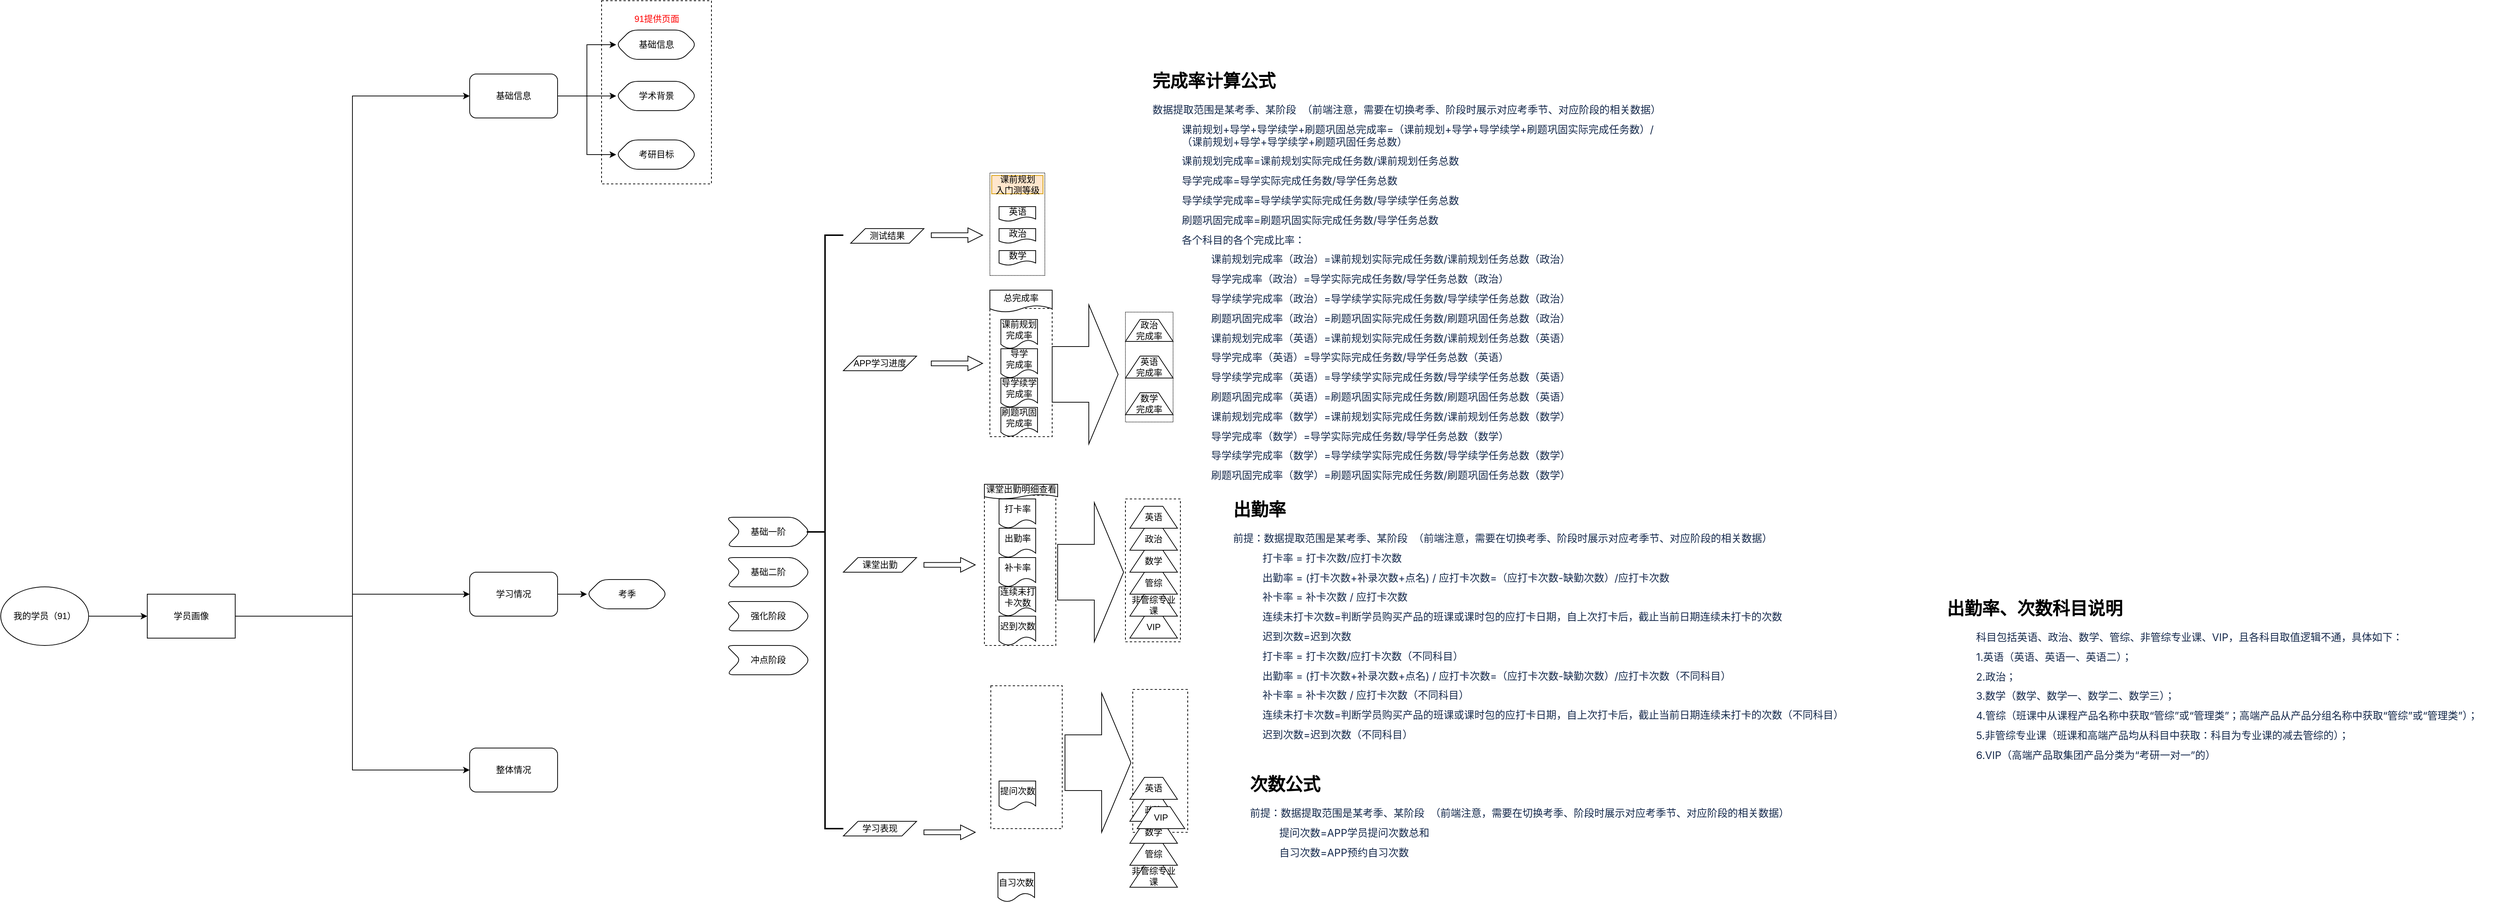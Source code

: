 <mxfile version="21.6.6" type="github">
  <diagram name="第 1 页" id="HjcUYGO30nJuk45t63Vl">
    <mxGraphModel dx="2335" dy="702" grid="1" gridSize="10" guides="1" tooltips="1" connect="1" arrows="1" fold="1" page="1" pageScale="1" pageWidth="827" pageHeight="1169" math="0" shadow="0">
      <root>
        <mxCell id="0" />
        <mxCell id="1" parent="0" />
        <mxCell id="xOnKtEDKV3KdFgjS1WJt-30" value="" style="rounded=0;whiteSpace=wrap;html=1;dashed=1;" vertex="1" parent="1">
          <mxGeometry x="1171.25" y="975" width="97.5" height="195" as="geometry" />
        </mxCell>
        <mxCell id="xOnKtEDKV3KdFgjS1WJt-15" value="" style="rounded=0;whiteSpace=wrap;html=1;dashed=1;" vertex="1" parent="1">
          <mxGeometry x="1355" y="720" width="75" height="195" as="geometry" />
        </mxCell>
        <mxCell id="xOnKtEDKV3KdFgjS1WJt-13" value="" style="rounded=0;whiteSpace=wrap;html=1;dashed=1;" vertex="1" parent="1">
          <mxGeometry x="1162.5" y="715" width="97.5" height="205" as="geometry" />
        </mxCell>
        <mxCell id="hmlYSEphnml5yRxJCa9B-29" value="" style="rounded=0;whiteSpace=wrap;html=1;dashed=1;dashPattern=1 1;" parent="1" vertex="1">
          <mxGeometry x="1355" y="465" width="65" height="150" as="geometry" />
        </mxCell>
        <mxCell id="hmlYSEphnml5yRxJCa9B-22" value="" style="rounded=0;whiteSpace=wrap;html=1;dashed=1;" parent="1" vertex="1">
          <mxGeometry x="1170" y="460" width="85" height="175" as="geometry" />
        </mxCell>
        <mxCell id="hmlYSEphnml5yRxJCa9B-7" value="" style="rounded=0;whiteSpace=wrap;html=1;dashed=1;dashPattern=1 1;" parent="1" vertex="1">
          <mxGeometry x="1170" y="275" width="75" height="140" as="geometry" />
        </mxCell>
        <mxCell id="JorKWfMErrwngxVBuPZv-26" value="" style="rounded=0;whiteSpace=wrap;html=1;dashed=1;" parent="1" vertex="1">
          <mxGeometry x="640" y="40" width="150" height="250" as="geometry" />
        </mxCell>
        <mxCell id="JorKWfMErrwngxVBuPZv-3" value="" style="edgeStyle=orthogonalEdgeStyle;rounded=0;orthogonalLoop=1;jettySize=auto;html=1;" parent="1" source="JorKWfMErrwngxVBuPZv-1" target="JorKWfMErrwngxVBuPZv-2" edge="1">
          <mxGeometry relative="1" as="geometry" />
        </mxCell>
        <mxCell id="JorKWfMErrwngxVBuPZv-1" value="我的学员（91）" style="ellipse;whiteSpace=wrap;html=1;" parent="1" vertex="1">
          <mxGeometry x="-180" y="840" width="120" height="80" as="geometry" />
        </mxCell>
        <mxCell id="JorKWfMErrwngxVBuPZv-5" value="" style="edgeStyle=orthogonalEdgeStyle;rounded=0;orthogonalLoop=1;jettySize=auto;html=1;entryX=0;entryY=0.5;entryDx=0;entryDy=0;" parent="1" source="JorKWfMErrwngxVBuPZv-2" target="JorKWfMErrwngxVBuPZv-4" edge="1">
          <mxGeometry relative="1" as="geometry" />
        </mxCell>
        <mxCell id="JorKWfMErrwngxVBuPZv-11" style="edgeStyle=orthogonalEdgeStyle;rounded=0;orthogonalLoop=1;jettySize=auto;html=1;exitX=1;exitY=0.5;exitDx=0;exitDy=0;entryX=0;entryY=0.5;entryDx=0;entryDy=0;" parent="1" source="JorKWfMErrwngxVBuPZv-2" target="JorKWfMErrwngxVBuPZv-7" edge="1">
          <mxGeometry relative="1" as="geometry" />
        </mxCell>
        <mxCell id="JorKWfMErrwngxVBuPZv-13" style="edgeStyle=orthogonalEdgeStyle;rounded=0;orthogonalLoop=1;jettySize=auto;html=1;exitX=1;exitY=0.5;exitDx=0;exitDy=0;entryX=0;entryY=0.5;entryDx=0;entryDy=0;" parent="1" source="JorKWfMErrwngxVBuPZv-2" target="JorKWfMErrwngxVBuPZv-12" edge="1">
          <mxGeometry relative="1" as="geometry" />
        </mxCell>
        <mxCell id="JorKWfMErrwngxVBuPZv-2" value="学员画像" style="whiteSpace=wrap;html=1;" parent="1" vertex="1">
          <mxGeometry x="20" y="850" width="120" height="60" as="geometry" />
        </mxCell>
        <mxCell id="JorKWfMErrwngxVBuPZv-17" value="" style="edgeStyle=orthogonalEdgeStyle;rounded=0;orthogonalLoop=1;jettySize=auto;html=1;entryX=0;entryY=0.5;entryDx=0;entryDy=0;" parent="1" source="JorKWfMErrwngxVBuPZv-4" target="JorKWfMErrwngxVBuPZv-16" edge="1">
          <mxGeometry relative="1" as="geometry" />
        </mxCell>
        <mxCell id="JorKWfMErrwngxVBuPZv-22" style="edgeStyle=orthogonalEdgeStyle;rounded=0;orthogonalLoop=1;jettySize=auto;html=1;exitX=1;exitY=0.5;exitDx=0;exitDy=0;entryX=0;entryY=0.5;entryDx=0;entryDy=0;" parent="1" source="JorKWfMErrwngxVBuPZv-4" target="JorKWfMErrwngxVBuPZv-19" edge="1">
          <mxGeometry relative="1" as="geometry" />
        </mxCell>
        <mxCell id="JorKWfMErrwngxVBuPZv-23" style="edgeStyle=orthogonalEdgeStyle;rounded=0;orthogonalLoop=1;jettySize=auto;html=1;exitX=1;exitY=0.5;exitDx=0;exitDy=0;entryX=0;entryY=0.5;entryDx=0;entryDy=0;" parent="1" source="JorKWfMErrwngxVBuPZv-4" target="JorKWfMErrwngxVBuPZv-20" edge="1">
          <mxGeometry relative="1" as="geometry" />
        </mxCell>
        <mxCell id="JorKWfMErrwngxVBuPZv-4" value="基础信息" style="rounded=1;whiteSpace=wrap;html=1;" parent="1" vertex="1">
          <mxGeometry x="460" y="140" width="120" height="60" as="geometry" />
        </mxCell>
        <mxCell id="JorKWfMErrwngxVBuPZv-29" style="edgeStyle=orthogonalEdgeStyle;rounded=0;orthogonalLoop=1;jettySize=auto;html=1;exitX=1;exitY=0.5;exitDx=0;exitDy=0;" parent="1" source="JorKWfMErrwngxVBuPZv-7" target="JorKWfMErrwngxVBuPZv-28" edge="1">
          <mxGeometry relative="1" as="geometry" />
        </mxCell>
        <mxCell id="JorKWfMErrwngxVBuPZv-7" value="学习情况" style="rounded=1;whiteSpace=wrap;html=1;" parent="1" vertex="1">
          <mxGeometry x="460" y="820" width="120" height="60" as="geometry" />
        </mxCell>
        <mxCell id="JorKWfMErrwngxVBuPZv-12" value="整体情况" style="rounded=1;whiteSpace=wrap;html=1;" parent="1" vertex="1">
          <mxGeometry x="460" y="1060" width="120" height="60" as="geometry" />
        </mxCell>
        <mxCell id="JorKWfMErrwngxVBuPZv-16" value="基础信息" style="shape=hexagon;perimeter=hexagonPerimeter2;whiteSpace=wrap;html=1;fixedSize=1;rounded=1;" parent="1" vertex="1">
          <mxGeometry x="660" y="80" width="110" height="40" as="geometry" />
        </mxCell>
        <mxCell id="JorKWfMErrwngxVBuPZv-19" value="学术背景" style="shape=hexagon;perimeter=hexagonPerimeter2;whiteSpace=wrap;html=1;fixedSize=1;rounded=1;" parent="1" vertex="1">
          <mxGeometry x="660" y="150" width="110" height="40" as="geometry" />
        </mxCell>
        <mxCell id="JorKWfMErrwngxVBuPZv-20" value="考研目标" style="shape=hexagon;perimeter=hexagonPerimeter2;whiteSpace=wrap;html=1;fixedSize=1;rounded=1;" parent="1" vertex="1">
          <mxGeometry x="660" y="230" width="110" height="40" as="geometry" />
        </mxCell>
        <mxCell id="JorKWfMErrwngxVBuPZv-27" value="&lt;font color=&quot;#ff0000&quot;&gt;91提供页面&lt;/font&gt;" style="text;html=1;strokeColor=none;fillColor=none;align=center;verticalAlign=middle;whiteSpace=wrap;rounded=0;" parent="1" vertex="1">
          <mxGeometry x="652.5" y="50" width="125" height="30" as="geometry" />
        </mxCell>
        <mxCell id="JorKWfMErrwngxVBuPZv-28" value="考季" style="shape=hexagon;perimeter=hexagonPerimeter2;whiteSpace=wrap;html=1;fixedSize=1;rounded=1;" parent="1" vertex="1">
          <mxGeometry x="620" y="830" width="110" height="40" as="geometry" />
        </mxCell>
        <mxCell id="JorKWfMErrwngxVBuPZv-31" value="基础一阶" style="shape=step;perimeter=stepPerimeter;whiteSpace=wrap;html=1;fixedSize=1;rounded=1;" parent="1" vertex="1">
          <mxGeometry x="810" y="745" width="115" height="40" as="geometry" />
        </mxCell>
        <mxCell id="JorKWfMErrwngxVBuPZv-33" value="基础二阶" style="shape=step;perimeter=stepPerimeter;whiteSpace=wrap;html=1;fixedSize=1;rounded=1;" parent="1" vertex="1">
          <mxGeometry x="810" y="800" width="115" height="40" as="geometry" />
        </mxCell>
        <mxCell id="JorKWfMErrwngxVBuPZv-34" value="强化阶段" style="shape=step;perimeter=stepPerimeter;whiteSpace=wrap;html=1;fixedSize=1;rounded=1;" parent="1" vertex="1">
          <mxGeometry x="810" y="860" width="115" height="40" as="geometry" />
        </mxCell>
        <mxCell id="JorKWfMErrwngxVBuPZv-35" value="冲点阶段" style="shape=step;perimeter=stepPerimeter;whiteSpace=wrap;html=1;fixedSize=1;rounded=1;" parent="1" vertex="1">
          <mxGeometry x="810" y="920" width="115" height="40" as="geometry" />
        </mxCell>
        <mxCell id="JorKWfMErrwngxVBuPZv-41" value="测试结果" style="shape=parallelogram;perimeter=parallelogramPerimeter;whiteSpace=wrap;html=1;fixedSize=1;" parent="1" vertex="1">
          <mxGeometry x="980" y="351" width="100" height="20" as="geometry" />
        </mxCell>
        <mxCell id="JorKWfMErrwngxVBuPZv-42" value="APP学习进度" style="shape=parallelogram;perimeter=parallelogramPerimeter;whiteSpace=wrap;html=1;fixedSize=1;" parent="1" vertex="1">
          <mxGeometry x="970" y="525" width="100" height="20" as="geometry" />
        </mxCell>
        <mxCell id="JorKWfMErrwngxVBuPZv-43" value="课堂出勤" style="shape=parallelogram;perimeter=parallelogramPerimeter;whiteSpace=wrap;html=1;fixedSize=1;" parent="1" vertex="1">
          <mxGeometry x="970" y="800" width="100" height="20" as="geometry" />
        </mxCell>
        <mxCell id="JorKWfMErrwngxVBuPZv-44" value="学习表现" style="shape=parallelogram;perimeter=parallelogramPerimeter;whiteSpace=wrap;html=1;fixedSize=1;" parent="1" vertex="1">
          <mxGeometry x="970" y="1160" width="100" height="20" as="geometry" />
        </mxCell>
        <mxCell id="JorKWfMErrwngxVBuPZv-45" value="课堂出勤明细查看" style="shape=document;whiteSpace=wrap;html=1;boundedLbl=1;" parent="1" vertex="1">
          <mxGeometry x="1162.5" y="700" width="100" height="20" as="geometry" />
        </mxCell>
        <mxCell id="hmlYSEphnml5yRxJCa9B-1" value="英语" style="shape=document;whiteSpace=wrap;html=1;boundedLbl=1;" parent="1" vertex="1">
          <mxGeometry x="1182.5" y="321" width="50" height="20" as="geometry" />
        </mxCell>
        <mxCell id="hmlYSEphnml5yRxJCa9B-3" value="政治" style="shape=document;whiteSpace=wrap;html=1;boundedLbl=1;" parent="1" vertex="1">
          <mxGeometry x="1182.5" y="351" width="50" height="20" as="geometry" />
        </mxCell>
        <mxCell id="hmlYSEphnml5yRxJCa9B-4" value="数学" style="shape=document;whiteSpace=wrap;html=1;boundedLbl=1;" parent="1" vertex="1">
          <mxGeometry x="1182.5" y="381" width="50" height="20" as="geometry" />
        </mxCell>
        <mxCell id="hmlYSEphnml5yRxJCa9B-8" value="课前规划&lt;br&gt;入门测等级" style="text;html=1;strokeColor=#d79b00;fillColor=#ffe6cc;align=center;verticalAlign=middle;whiteSpace=wrap;rounded=0;" parent="1" vertex="1">
          <mxGeometry x="1172.5" y="278.5" width="70" height="25" as="geometry" />
        </mxCell>
        <mxCell id="hmlYSEphnml5yRxJCa9B-9" value="总完成率" style="shape=document;whiteSpace=wrap;html=1;boundedLbl=1;" parent="1" vertex="1">
          <mxGeometry x="1170" y="435" width="85" height="30" as="geometry" />
        </mxCell>
        <mxCell id="hmlYSEphnml5yRxJCa9B-10" value="课前规划&lt;br&gt;完成率" style="shape=document;whiteSpace=wrap;html=1;boundedLbl=1;" parent="1" vertex="1">
          <mxGeometry x="1185" y="475" width="50" height="40" as="geometry" />
        </mxCell>
        <mxCell id="hmlYSEphnml5yRxJCa9B-11" value="导学&lt;br&gt;完成率" style="shape=document;whiteSpace=wrap;html=1;boundedLbl=1;" parent="1" vertex="1">
          <mxGeometry x="1185" y="515" width="50" height="40" as="geometry" />
        </mxCell>
        <mxCell id="hmlYSEphnml5yRxJCa9B-12" value="导学续学&lt;br&gt;完成率" style="shape=document;whiteSpace=wrap;html=1;boundedLbl=1;" parent="1" vertex="1">
          <mxGeometry x="1185" y="555" width="50" height="40" as="geometry" />
        </mxCell>
        <mxCell id="hmlYSEphnml5yRxJCa9B-13" value="刷题巩固&lt;br&gt;完成率" style="shape=document;whiteSpace=wrap;html=1;boundedLbl=1;" parent="1" vertex="1">
          <mxGeometry x="1185" y="595" width="50" height="40" as="geometry" />
        </mxCell>
        <mxCell id="hmlYSEphnml5yRxJCa9B-14" value="政治&lt;br&gt;完成率" style="shape=trapezoid;perimeter=trapezoidPerimeter;whiteSpace=wrap;html=1;fixedSize=1;" parent="1" vertex="1">
          <mxGeometry x="1355" y="475" width="65" height="30" as="geometry" />
        </mxCell>
        <mxCell id="hmlYSEphnml5yRxJCa9B-16" value="英语&lt;br&gt;完成率" style="shape=trapezoid;perimeter=trapezoidPerimeter;whiteSpace=wrap;html=1;fixedSize=1;" parent="1" vertex="1">
          <mxGeometry x="1355" y="525" width="65" height="30" as="geometry" />
        </mxCell>
        <mxCell id="hmlYSEphnml5yRxJCa9B-17" value="数学&lt;br&gt;完成率" style="shape=trapezoid;perimeter=trapezoidPerimeter;whiteSpace=wrap;html=1;fixedSize=1;" parent="1" vertex="1">
          <mxGeometry x="1355" y="575" width="65" height="30" as="geometry" />
        </mxCell>
        <mxCell id="hmlYSEphnml5yRxJCa9B-21" value="" style="html=1;shadow=0;dashed=0;align=center;verticalAlign=middle;shape=mxgraph.arrows2.arrow;dy=0.6;dx=40;notch=0;" parent="1" vertex="1">
          <mxGeometry x="1255" y="455" width="90" height="190" as="geometry" />
        </mxCell>
        <mxCell id="hmlYSEphnml5yRxJCa9B-25" value="" style="html=1;shadow=0;dashed=0;align=center;verticalAlign=middle;shape=mxgraph.arrows2.arrow;dy=0.67;dx=20;notch=0;" parent="1" vertex="1">
          <mxGeometry x="1090" y="350" width="70" height="20" as="geometry" />
        </mxCell>
        <mxCell id="hmlYSEphnml5yRxJCa9B-28" value="" style="html=1;shadow=0;dashed=0;align=center;verticalAlign=middle;shape=mxgraph.arrows2.arrow;dy=0.67;dx=20;notch=0;" parent="1" vertex="1">
          <mxGeometry x="1090" y="525" width="70" height="20" as="geometry" />
        </mxCell>
        <mxCell id="hmlYSEphnml5yRxJCa9B-30" value="&lt;h1&gt;完成率计算公式&lt;/h1&gt;&lt;p style=&quot;margin: 10px 0px 0px; padding: 0px; color: rgb(23, 43, 77); font-family: -apple-system, system-ui, &amp;quot;Segoe UI&amp;quot;, Roboto, Oxygen, Ubuntu, &amp;quot;Fira Sans&amp;quot;, &amp;quot;Droid Sans&amp;quot;, &amp;quot;Helvetica Neue&amp;quot;, sans-serif; font-size: 14px; background-color: rgb(255, 255, 255);&quot;&gt;数据提取范围是某考季、某阶段&amp;nbsp; （前端注意，需要在切换考季、阶段时展示对应考季节、对应阶段的相关数据）&lt;/p&gt;&lt;p style=&quot;margin: 10px 0px 0px 40px; padding: 0px; color: rgb(23, 43, 77); font-family: -apple-system, system-ui, &amp;quot;Segoe UI&amp;quot;, Roboto, Oxygen, Ubuntu, &amp;quot;Fira Sans&amp;quot;, &amp;quot;Droid Sans&amp;quot;, &amp;quot;Helvetica Neue&amp;quot;, sans-serif; font-size: 14px; background-color: rgb(255, 255, 255);&quot;&gt;课前规划+导学+导学续学+刷题巩固总完成率=（课前规划+导学+导学续学+刷题巩固实际完成任务数）/（课前规划+导学+导学续学+刷题巩固任务总数）&lt;/p&gt;&lt;p style=&quot;margin: 10px 0px 0px 40px; padding: 0px; color: rgb(23, 43, 77); font-family: -apple-system, system-ui, &amp;quot;Segoe UI&amp;quot;, Roboto, Oxygen, Ubuntu, &amp;quot;Fira Sans&amp;quot;, &amp;quot;Droid Sans&amp;quot;, &amp;quot;Helvetica Neue&amp;quot;, sans-serif; font-size: 14px; background-color: rgb(255, 255, 255);&quot;&gt;课前规划完成率=课前规划实际完成任务数/课前规划任务总数&lt;/p&gt;&lt;p style=&quot;margin: 10px 0px 0px 40px; padding: 0px; color: rgb(23, 43, 77); font-family: -apple-system, system-ui, &amp;quot;Segoe UI&amp;quot;, Roboto, Oxygen, Ubuntu, &amp;quot;Fira Sans&amp;quot;, &amp;quot;Droid Sans&amp;quot;, &amp;quot;Helvetica Neue&amp;quot;, sans-serif; font-size: 14px; background-color: rgb(255, 255, 255);&quot;&gt;导学完成率=导学实际完成任务数/导学任务总数&lt;/p&gt;&lt;p style=&quot;margin: 10px 0px 0px 40px; padding: 0px; color: rgb(23, 43, 77); font-family: -apple-system, system-ui, &amp;quot;Segoe UI&amp;quot;, Roboto, Oxygen, Ubuntu, &amp;quot;Fira Sans&amp;quot;, &amp;quot;Droid Sans&amp;quot;, &amp;quot;Helvetica Neue&amp;quot;, sans-serif; font-size: 14px; background-color: rgb(255, 255, 255);&quot;&gt;导学续学完成率=导学续学实际完成任务数/导学续学任务总数&lt;/p&gt;&lt;p style=&quot;margin: 10px 0px 0px 40px; padding: 0px; color: rgb(23, 43, 77); font-family: -apple-system, system-ui, &amp;quot;Segoe UI&amp;quot;, Roboto, Oxygen, Ubuntu, &amp;quot;Fira Sans&amp;quot;, &amp;quot;Droid Sans&amp;quot;, &amp;quot;Helvetica Neue&amp;quot;, sans-serif; font-size: 14px; background-color: rgb(255, 255, 255);&quot;&gt;刷题巩固完成率=刷题巩固实际完成任务数/导学任务总数&lt;/p&gt;&lt;p style=&quot;margin: 10px 0px 0px 40px; padding: 0px; color: rgb(23, 43, 77); font-family: -apple-system, system-ui, &amp;quot;Segoe UI&amp;quot;, Roboto, Oxygen, Ubuntu, &amp;quot;Fira Sans&amp;quot;, &amp;quot;Droid Sans&amp;quot;, &amp;quot;Helvetica Neue&amp;quot;, sans-serif; font-size: 14px; background-color: rgb(255, 255, 255);&quot;&gt;各个科目的各个完成比率：&lt;/p&gt;&lt;p style=&quot;margin: 10px 0px 0px 80px; padding: 0px; color: rgb(23, 43, 77); font-family: -apple-system, system-ui, &amp;quot;Segoe UI&amp;quot;, Roboto, Oxygen, Ubuntu, &amp;quot;Fira Sans&amp;quot;, &amp;quot;Droid Sans&amp;quot;, &amp;quot;Helvetica Neue&amp;quot;, sans-serif; font-size: 14px; background-color: rgb(255, 255, 255);&quot;&gt;课前规划完成率（政治）=课前规划实际完成任务数/课前规划任务总数（政治）&lt;/p&gt;&lt;p style=&quot;margin: 10px 0px 0px 80px; padding: 0px; color: rgb(23, 43, 77); font-family: -apple-system, system-ui, &amp;quot;Segoe UI&amp;quot;, Roboto, Oxygen, Ubuntu, &amp;quot;Fira Sans&amp;quot;, &amp;quot;Droid Sans&amp;quot;, &amp;quot;Helvetica Neue&amp;quot;, sans-serif; font-size: 14px; background-color: rgb(255, 255, 255);&quot;&gt;导学完成率（政治）=导学实际完成任务数/导学任务总数（政治）&lt;/p&gt;&lt;p style=&quot;margin: 10px 0px 0px 80px; padding: 0px; color: rgb(23, 43, 77); font-family: -apple-system, system-ui, &amp;quot;Segoe UI&amp;quot;, Roboto, Oxygen, Ubuntu, &amp;quot;Fira Sans&amp;quot;, &amp;quot;Droid Sans&amp;quot;, &amp;quot;Helvetica Neue&amp;quot;, sans-serif; font-size: 14px; background-color: rgb(255, 255, 255);&quot;&gt;导学续学完成率（政治）=导学续学实际完成任务数/导学续学任务总数（政治）&lt;/p&gt;&lt;p style=&quot;margin: 10px 0px 0px 80px; padding: 0px; color: rgb(23, 43, 77); font-family: -apple-system, system-ui, &amp;quot;Segoe UI&amp;quot;, Roboto, Oxygen, Ubuntu, &amp;quot;Fira Sans&amp;quot;, &amp;quot;Droid Sans&amp;quot;, &amp;quot;Helvetica Neue&amp;quot;, sans-serif; font-size: 14px; background-color: rgb(255, 255, 255);&quot;&gt;刷题巩固完成率（政治）=刷题巩固实际完成任务数/刷题巩固任务总数（政治）&lt;/p&gt;&lt;p style=&quot;margin: 10px 0px 0px 80px; padding: 0px; color: rgb(23, 43, 77); font-family: -apple-system, system-ui, &amp;quot;Segoe UI&amp;quot;, Roboto, Oxygen, Ubuntu, &amp;quot;Fira Sans&amp;quot;, &amp;quot;Droid Sans&amp;quot;, &amp;quot;Helvetica Neue&amp;quot;, sans-serif; font-size: 14px; background-color: rgb(255, 255, 255);&quot;&gt;课前规划完成率（英语）=课前规划实际完成任务数/课前规划任务总数（英语）&lt;/p&gt;&lt;p style=&quot;margin: 10px 0px 0px 80px; padding: 0px; color: rgb(23, 43, 77); font-family: -apple-system, system-ui, &amp;quot;Segoe UI&amp;quot;, Roboto, Oxygen, Ubuntu, &amp;quot;Fira Sans&amp;quot;, &amp;quot;Droid Sans&amp;quot;, &amp;quot;Helvetica Neue&amp;quot;, sans-serif; font-size: 14px; background-color: rgb(255, 255, 255);&quot;&gt;导学完成率（英语）=导学实际完成任务数/导学任务总数（英语）&lt;/p&gt;&lt;p style=&quot;margin: 10px 0px 0px 80px; padding: 0px; color: rgb(23, 43, 77); font-family: -apple-system, system-ui, &amp;quot;Segoe UI&amp;quot;, Roboto, Oxygen, Ubuntu, &amp;quot;Fira Sans&amp;quot;, &amp;quot;Droid Sans&amp;quot;, &amp;quot;Helvetica Neue&amp;quot;, sans-serif; font-size: 14px; background-color: rgb(255, 255, 255);&quot;&gt;导学续学完成率（英语）=导学续学实际完成任务数/导学续学任务总数（英语）&lt;/p&gt;&lt;p style=&quot;margin: 10px 0px 0px 80px; padding: 0px; color: rgb(23, 43, 77); font-family: -apple-system, system-ui, &amp;quot;Segoe UI&amp;quot;, Roboto, Oxygen, Ubuntu, &amp;quot;Fira Sans&amp;quot;, &amp;quot;Droid Sans&amp;quot;, &amp;quot;Helvetica Neue&amp;quot;, sans-serif; font-size: 14px; background-color: rgb(255, 255, 255);&quot;&gt;刷题巩固完成率（英语）=刷题巩固实际完成任务数/刷题巩固任务总数（英语）&lt;/p&gt;&lt;p style=&quot;margin: 10px 0px 0px 80px; padding: 0px; color: rgb(23, 43, 77); font-family: -apple-system, system-ui, &amp;quot;Segoe UI&amp;quot;, Roboto, Oxygen, Ubuntu, &amp;quot;Fira Sans&amp;quot;, &amp;quot;Droid Sans&amp;quot;, &amp;quot;Helvetica Neue&amp;quot;, sans-serif; font-size: 14px; background-color: rgb(255, 255, 255);&quot;&gt;课前规划完成率（数学）=课前规划实际完成任务数/课前规划任务总数（数学）&lt;/p&gt;&lt;p style=&quot;margin: 10px 0px 0px 80px; padding: 0px; color: rgb(23, 43, 77); font-family: -apple-system, system-ui, &amp;quot;Segoe UI&amp;quot;, Roboto, Oxygen, Ubuntu, &amp;quot;Fira Sans&amp;quot;, &amp;quot;Droid Sans&amp;quot;, &amp;quot;Helvetica Neue&amp;quot;, sans-serif; font-size: 14px; background-color: rgb(255, 255, 255);&quot;&gt;导学完成率（数学）=导学实际完成任务数/导学任务总数（数学）&lt;/p&gt;&lt;p style=&quot;margin: 10px 0px 0px 80px; padding: 0px; color: rgb(23, 43, 77); font-family: -apple-system, system-ui, &amp;quot;Segoe UI&amp;quot;, Roboto, Oxygen, Ubuntu, &amp;quot;Fira Sans&amp;quot;, &amp;quot;Droid Sans&amp;quot;, &amp;quot;Helvetica Neue&amp;quot;, sans-serif; font-size: 14px; background-color: rgb(255, 255, 255);&quot;&gt;导学续学完成率（数学）=导学续学实际完成任务数/导学续学任务总数（数学）&lt;/p&gt;&lt;p style=&quot;margin: 10px 0px 0px 80px; padding: 0px; color: rgb(23, 43, 77); font-family: -apple-system, system-ui, &amp;quot;Segoe UI&amp;quot;, Roboto, Oxygen, Ubuntu, &amp;quot;Fira Sans&amp;quot;, &amp;quot;Droid Sans&amp;quot;, &amp;quot;Helvetica Neue&amp;quot;, sans-serif; font-size: 14px; background-color: rgb(255, 255, 255);&quot;&gt;刷题巩固完成率（数学）=刷题巩固实际完成任务数/刷题巩固任务总数（数学）&lt;/p&gt;" style="text;html=1;strokeColor=none;fillColor=none;spacing=5;spacingTop=-20;whiteSpace=wrap;overflow=hidden;rounded=0;" parent="1" vertex="1">
          <mxGeometry x="1387" y="130" width="710" height="570" as="geometry" />
        </mxCell>
        <mxCell id="xOnKtEDKV3KdFgjS1WJt-1" value="打卡率" style="shape=document;whiteSpace=wrap;html=1;boundedLbl=1;" vertex="1" parent="1">
          <mxGeometry x="1182.5" y="720" width="50" height="40" as="geometry" />
        </mxCell>
        <mxCell id="xOnKtEDKV3KdFgjS1WJt-2" value="出勤率" style="shape=document;whiteSpace=wrap;html=1;boundedLbl=1;" vertex="1" parent="1">
          <mxGeometry x="1182.5" y="760" width="50" height="40" as="geometry" />
        </mxCell>
        <mxCell id="xOnKtEDKV3KdFgjS1WJt-3" value="补卡率" style="shape=document;whiteSpace=wrap;html=1;boundedLbl=1;" vertex="1" parent="1">
          <mxGeometry x="1182.5" y="800" width="50" height="40" as="geometry" />
        </mxCell>
        <mxCell id="xOnKtEDKV3KdFgjS1WJt-4" value="连续未打卡次数" style="shape=document;whiteSpace=wrap;html=1;boundedLbl=1;" vertex="1" parent="1">
          <mxGeometry x="1182.5" y="840" width="50" height="40" as="geometry" />
        </mxCell>
        <mxCell id="xOnKtEDKV3KdFgjS1WJt-5" value="迟到次数" style="shape=document;whiteSpace=wrap;html=1;boundedLbl=1;" vertex="1" parent="1">
          <mxGeometry x="1182.5" y="880" width="50" height="40" as="geometry" />
        </mxCell>
        <mxCell id="xOnKtEDKV3KdFgjS1WJt-7" value="英语" style="shape=trapezoid;perimeter=trapezoidPerimeter;whiteSpace=wrap;html=1;fixedSize=1;" vertex="1" parent="1">
          <mxGeometry x="1361" y="730" width="65" height="30" as="geometry" />
        </mxCell>
        <mxCell id="xOnKtEDKV3KdFgjS1WJt-8" value="政治" style="shape=trapezoid;perimeter=trapezoidPerimeter;whiteSpace=wrap;html=1;fixedSize=1;" vertex="1" parent="1">
          <mxGeometry x="1361" y="760" width="65" height="30" as="geometry" />
        </mxCell>
        <mxCell id="xOnKtEDKV3KdFgjS1WJt-9" value="数学" style="shape=trapezoid;perimeter=trapezoidPerimeter;whiteSpace=wrap;html=1;fixedSize=1;" vertex="1" parent="1">
          <mxGeometry x="1361" y="790" width="65" height="30" as="geometry" />
        </mxCell>
        <mxCell id="xOnKtEDKV3KdFgjS1WJt-10" value="管综" style="shape=trapezoid;perimeter=trapezoidPerimeter;whiteSpace=wrap;html=1;fixedSize=1;" vertex="1" parent="1">
          <mxGeometry x="1361" y="820" width="65" height="30" as="geometry" />
        </mxCell>
        <mxCell id="xOnKtEDKV3KdFgjS1WJt-11" value="非管综专业课" style="shape=trapezoid;perimeter=trapezoidPerimeter;whiteSpace=wrap;html=1;fixedSize=1;" vertex="1" parent="1">
          <mxGeometry x="1361" y="850" width="65" height="30" as="geometry" />
        </mxCell>
        <mxCell id="xOnKtEDKV3KdFgjS1WJt-12" value="VIP" style="shape=trapezoid;perimeter=trapezoidPerimeter;whiteSpace=wrap;html=1;fixedSize=1;" vertex="1" parent="1">
          <mxGeometry x="1361" y="880" width="65" height="30" as="geometry" />
        </mxCell>
        <mxCell id="xOnKtEDKV3KdFgjS1WJt-14" value="" style="html=1;shadow=0;dashed=0;align=center;verticalAlign=middle;shape=mxgraph.arrows2.arrow;dy=0.6;dx=40;notch=0;" vertex="1" parent="1">
          <mxGeometry x="1262.5" y="725" width="90" height="190" as="geometry" />
        </mxCell>
        <mxCell id="xOnKtEDKV3KdFgjS1WJt-16" value="&lt;h1&gt;出勤率&lt;/h1&gt;&lt;p style=&quot;margin: 10px 0px 0px; padding: 0px; color: rgb(23, 43, 77); font-family: -apple-system, system-ui, &amp;quot;Segoe UI&amp;quot;, Roboto, Oxygen, Ubuntu, &amp;quot;Fira Sans&amp;quot;, &amp;quot;Droid Sans&amp;quot;, &amp;quot;Helvetica Neue&amp;quot;, sans-serif; font-size: 14px; background-color: rgb(255, 255, 255);&quot;&gt;前提：数据提取范围是某考季、某阶段&amp;nbsp; （前端注意，需要在切换考季、阶段时展示对应考季节、对应阶段的相关数据）&lt;/p&gt;&lt;p style=&quot;margin: 10px 0px 0px 40px; padding: 0px; color: rgb(23, 43, 77); font-family: -apple-system, system-ui, &amp;quot;Segoe UI&amp;quot;, Roboto, Oxygen, Ubuntu, &amp;quot;Fira Sans&amp;quot;, &amp;quot;Droid Sans&amp;quot;, &amp;quot;Helvetica Neue&amp;quot;, sans-serif; font-size: 14px; background-color: rgb(255, 255, 255);&quot;&gt;打卡率 = 打卡次数/应打卡次数&lt;/p&gt;&lt;p style=&quot;margin: 10px 0px 0px 40px; padding: 0px; color: rgb(23, 43, 77); font-family: -apple-system, system-ui, &amp;quot;Segoe UI&amp;quot;, Roboto, Oxygen, Ubuntu, &amp;quot;Fira Sans&amp;quot;, &amp;quot;Droid Sans&amp;quot;, &amp;quot;Helvetica Neue&amp;quot;, sans-serif; font-size: 14px; background-color: rgb(255, 255, 255);&quot;&gt;出勤率 = (打卡次数+补录次数+点名) / 应打卡次数=（应打卡次数-缺勤次数）/应打卡次数&lt;/p&gt;&lt;p style=&quot;margin: 10px 0px 0px 40px; padding: 0px; color: rgb(23, 43, 77); font-family: -apple-system, system-ui, &amp;quot;Segoe UI&amp;quot;, Roboto, Oxygen, Ubuntu, &amp;quot;Fira Sans&amp;quot;, &amp;quot;Droid Sans&amp;quot;, &amp;quot;Helvetica Neue&amp;quot;, sans-serif; font-size: 14px; background-color: rgb(255, 255, 255);&quot;&gt;补卡率 = 补卡次数 / 应打卡次数&lt;/p&gt;&lt;p style=&quot;margin: 10px 0px 0px 40px; padding: 0px; color: rgb(23, 43, 77); font-family: -apple-system, system-ui, &amp;quot;Segoe UI&amp;quot;, Roboto, Oxygen, Ubuntu, &amp;quot;Fira Sans&amp;quot;, &amp;quot;Droid Sans&amp;quot;, &amp;quot;Helvetica Neue&amp;quot;, sans-serif; font-size: 14px; background-color: rgb(255, 255, 255);&quot;&gt;连续未打卡次数=判断学员购买产品的班课或课时包的应打卡日期，自上次打卡后，截止当前日期连续未打卡的次数&lt;/p&gt;&lt;p style=&quot;margin: 10px 0px 0px 40px; padding: 0px; color: rgb(23, 43, 77); font-family: -apple-system, system-ui, &amp;quot;Segoe UI&amp;quot;, Roboto, Oxygen, Ubuntu, &amp;quot;Fira Sans&amp;quot;, &amp;quot;Droid Sans&amp;quot;, &amp;quot;Helvetica Neue&amp;quot;, sans-serif; font-size: 14px; background-color: rgb(255, 255, 255);&quot;&gt;迟到次数=迟到次数&lt;/p&gt;&lt;p style=&quot;margin: 10px 0px 0px 40px; padding: 0px; color: rgb(23, 43, 77); font-family: -apple-system, system-ui, &amp;quot;Segoe UI&amp;quot;, Roboto, Oxygen, Ubuntu, &amp;quot;Fira Sans&amp;quot;, &amp;quot;Droid Sans&amp;quot;, &amp;quot;Helvetica Neue&amp;quot;, sans-serif; font-size: 14px; background-color: rgb(255, 255, 255);&quot;&gt;打卡率 = 打卡次数/应打卡次数（不同科目）&lt;/p&gt;&lt;p style=&quot;margin: 10px 0px 0px 40px; padding: 0px; color: rgb(23, 43, 77); font-family: -apple-system, system-ui, &amp;quot;Segoe UI&amp;quot;, Roboto, Oxygen, Ubuntu, &amp;quot;Fira Sans&amp;quot;, &amp;quot;Droid Sans&amp;quot;, &amp;quot;Helvetica Neue&amp;quot;, sans-serif; font-size: 14px; background-color: rgb(255, 255, 255);&quot;&gt;出勤率 = (打卡次数+补录次数+点名) / 应打卡次数=（应打卡次数-缺勤次数）/应打卡次数（不同科目）&lt;/p&gt;&lt;p style=&quot;margin: 10px 0px 0px 40px; padding: 0px; color: rgb(23, 43, 77); font-family: -apple-system, system-ui, &amp;quot;Segoe UI&amp;quot;, Roboto, Oxygen, Ubuntu, &amp;quot;Fira Sans&amp;quot;, &amp;quot;Droid Sans&amp;quot;, &amp;quot;Helvetica Neue&amp;quot;, sans-serif; font-size: 14px; background-color: rgb(255, 255, 255);&quot;&gt;补卡率 = 补卡次数 / 应打卡次数（不同科目）&lt;/p&gt;&lt;p style=&quot;margin: 10px 0px 0px 40px; padding: 0px; color: rgb(23, 43, 77); font-family: -apple-system, system-ui, &amp;quot;Segoe UI&amp;quot;, Roboto, Oxygen, Ubuntu, &amp;quot;Fira Sans&amp;quot;, &amp;quot;Droid Sans&amp;quot;, &amp;quot;Helvetica Neue&amp;quot;, sans-serif; font-size: 14px; background-color: rgb(255, 255, 255);&quot;&gt;连续未打卡次数=判断学员购买产品的班课或课时包的应打卡日期，自上次打卡后，截止当前日期连续未打卡的次数（不同科目）&lt;/p&gt;&lt;p style=&quot;margin: 10px 0px 0px 40px; padding: 0px; color: rgb(23, 43, 77); font-family: -apple-system, system-ui, &amp;quot;Segoe UI&amp;quot;, Roboto, Oxygen, Ubuntu, &amp;quot;Fira Sans&amp;quot;, &amp;quot;Droid Sans&amp;quot;, &amp;quot;Helvetica Neue&amp;quot;, sans-serif; font-size: 14px; background-color: rgb(255, 255, 255);&quot;&gt;迟到次数=迟到次数（不同科目）&lt;/p&gt;" style="text;html=1;strokeColor=none;fillColor=none;spacing=5;spacingTop=-20;whiteSpace=wrap;overflow=hidden;rounded=0;" vertex="1" parent="1">
          <mxGeometry x="1497" y="715" width="900" height="340" as="geometry" />
        </mxCell>
        <mxCell id="xOnKtEDKV3KdFgjS1WJt-18" value="&lt;h1&gt;出勤率、次数科目说明&lt;/h1&gt;&lt;p style=&quot;margin: 10px 0px 0px 40px; padding: 0px; color: rgb(23, 43, 77); font-family: -apple-system, system-ui, &amp;quot;Segoe UI&amp;quot;, Roboto, Oxygen, Ubuntu, &amp;quot;Fira Sans&amp;quot;, &amp;quot;Droid Sans&amp;quot;, &amp;quot;Helvetica Neue&amp;quot;, sans-serif; font-size: 14px; background-color: rgb(255, 255, 255);&quot;&gt;科目包括英语、政治、数学、管综、非管综专业课、VIP，且各科目取值逻辑不通，具体如下：&lt;/p&gt;&lt;p style=&quot;margin: 10px 0px 0px 40px; padding: 0px; color: rgb(23, 43, 77); font-family: -apple-system, system-ui, &amp;quot;Segoe UI&amp;quot;, Roboto, Oxygen, Ubuntu, &amp;quot;Fira Sans&amp;quot;, &amp;quot;Droid Sans&amp;quot;, &amp;quot;Helvetica Neue&amp;quot;, sans-serif; font-size: 14px; background-color: rgb(255, 255, 255);&quot;&gt;1.英语（英语、英语一、英语二）；&lt;/p&gt;&lt;p style=&quot;margin: 10px 0px 0px 40px; padding: 0px; color: rgb(23, 43, 77); font-family: -apple-system, system-ui, &amp;quot;Segoe UI&amp;quot;, Roboto, Oxygen, Ubuntu, &amp;quot;Fira Sans&amp;quot;, &amp;quot;Droid Sans&amp;quot;, &amp;quot;Helvetica Neue&amp;quot;, sans-serif; font-size: 14px; background-color: rgb(255, 255, 255);&quot;&gt;2.政治；&lt;/p&gt;&lt;p style=&quot;margin: 10px 0px 0px 40px; padding: 0px; color: rgb(23, 43, 77); font-family: -apple-system, system-ui, &amp;quot;Segoe UI&amp;quot;, Roboto, Oxygen, Ubuntu, &amp;quot;Fira Sans&amp;quot;, &amp;quot;Droid Sans&amp;quot;, &amp;quot;Helvetica Neue&amp;quot;, sans-serif; font-size: 14px; background-color: rgb(255, 255, 255);&quot;&gt;3.数学（数学、数学一、数学二、数学三）；&lt;/p&gt;&lt;p style=&quot;margin: 10px 0px 0px 40px; padding: 0px; color: rgb(23, 43, 77); font-family: -apple-system, system-ui, &amp;quot;Segoe UI&amp;quot;, Roboto, Oxygen, Ubuntu, &amp;quot;Fira Sans&amp;quot;, &amp;quot;Droid Sans&amp;quot;, &amp;quot;Helvetica Neue&amp;quot;, sans-serif; font-size: 14px; background-color: rgb(255, 255, 255);&quot;&gt;4.管综（班课中从课程产品名称中获取“管综”或“管理类”；高端产品从产品分组名称中获取“管综”或“管理类”）；&lt;/p&gt;&lt;p style=&quot;margin: 10px 0px 0px 40px; padding: 0px; color: rgb(23, 43, 77); font-family: -apple-system, system-ui, &amp;quot;Segoe UI&amp;quot;, Roboto, Oxygen, Ubuntu, &amp;quot;Fira Sans&amp;quot;, &amp;quot;Droid Sans&amp;quot;, &amp;quot;Helvetica Neue&amp;quot;, sans-serif; font-size: 14px; background-color: rgb(255, 255, 255);&quot;&gt;5.非管综专业课（班课和高端产品均从科目中获取：科目为专业课的减去管综的）；&lt;/p&gt;&lt;p style=&quot;margin: 10px 0px 0px 40px; padding: 0px; color: rgb(23, 43, 77); font-family: -apple-system, system-ui, &amp;quot;Segoe UI&amp;quot;, Roboto, Oxygen, Ubuntu, &amp;quot;Fira Sans&amp;quot;, &amp;quot;Droid Sans&amp;quot;, &amp;quot;Helvetica Neue&amp;quot;, sans-serif; font-size: 14px; background-color: rgb(255, 255, 255);&quot;&gt;6.VIP（高端产品取集团产品分类为“考研一对一”的）&lt;/p&gt;" style="text;html=1;strokeColor=none;fillColor=none;spacing=5;spacingTop=-20;whiteSpace=wrap;overflow=hidden;rounded=0;" vertex="1" parent="1">
          <mxGeometry x="2471" y="850" width="759" height="250" as="geometry" />
        </mxCell>
        <mxCell id="xOnKtEDKV3KdFgjS1WJt-19" value="提问次数" style="shape=document;whiteSpace=wrap;html=1;boundedLbl=1;" vertex="1" parent="1">
          <mxGeometry x="1182.5" y="1105" width="50" height="40" as="geometry" />
        </mxCell>
        <mxCell id="xOnKtEDKV3KdFgjS1WJt-20" value="自习次数" style="shape=document;whiteSpace=wrap;html=1;boundedLbl=1;" vertex="1" parent="1">
          <mxGeometry x="1181" y="1230" width="50" height="40" as="geometry" />
        </mxCell>
        <mxCell id="xOnKtEDKV3KdFgjS1WJt-21" value="&lt;h1&gt;次数公式&lt;/h1&gt;&lt;div&gt;&lt;p style=&quot;margin: 10px 0px 0px; padding: 0px; color: rgb(23, 43, 77); font-family: -apple-system, system-ui, &amp;quot;Segoe UI&amp;quot;, Roboto, Oxygen, Ubuntu, &amp;quot;Fira Sans&amp;quot;, &amp;quot;Droid Sans&amp;quot;, &amp;quot;Helvetica Neue&amp;quot;, sans-serif; font-size: 14px; background-color: rgb(255, 255, 255);&quot;&gt;前提：数据提取范围是某考季、某阶段&amp;nbsp; （前端注意，需要在切换考季、阶段时展示对应考季节、对应阶段的相关数据）&lt;/p&gt;&lt;p style=&quot;margin: 10px 0px 0px 40px; padding: 0px; color: rgb(23, 43, 77); font-family: -apple-system, system-ui, &amp;quot;Segoe UI&amp;quot;, Roboto, Oxygen, Ubuntu, &amp;quot;Fira Sans&amp;quot;, &amp;quot;Droid Sans&amp;quot;, &amp;quot;Helvetica Neue&amp;quot;, sans-serif; font-size: 14px; background-color: rgb(255, 255, 255);&quot;&gt;提问次数=APP学员提问次数总和&lt;/p&gt;&lt;p style=&quot;margin: 10px 0px 0px 40px; padding: 0px; color: rgb(23, 43, 77); font-family: -apple-system, system-ui, &amp;quot;Segoe UI&amp;quot;, Roboto, Oxygen, Ubuntu, &amp;quot;Fira Sans&amp;quot;, &amp;quot;Droid Sans&amp;quot;, &amp;quot;Helvetica Neue&amp;quot;, sans-serif; font-size: 14px; background-color: rgb(255, 255, 255);&quot;&gt;自习次数=APP预约自习次数&lt;/p&gt;&lt;/div&gt;" style="text;html=1;strokeColor=none;fillColor=none;spacing=5;spacingTop=-20;whiteSpace=wrap;overflow=hidden;rounded=0;" vertex="1" parent="1">
          <mxGeometry x="1520" y="1090" width="780" height="150" as="geometry" />
        </mxCell>
        <mxCell id="xOnKtEDKV3KdFgjS1WJt-22" value="" style="rounded=0;whiteSpace=wrap;html=1;dashed=1;" vertex="1" parent="1">
          <mxGeometry x="1365" y="980" width="75" height="195" as="geometry" />
        </mxCell>
        <mxCell id="xOnKtEDKV3KdFgjS1WJt-23" value="英语" style="shape=trapezoid;perimeter=trapezoidPerimeter;whiteSpace=wrap;html=1;fixedSize=1;" vertex="1" parent="1">
          <mxGeometry x="1361" y="1100" width="65" height="30" as="geometry" />
        </mxCell>
        <mxCell id="xOnKtEDKV3KdFgjS1WJt-24" value="政治" style="shape=trapezoid;perimeter=trapezoidPerimeter;whiteSpace=wrap;html=1;fixedSize=1;" vertex="1" parent="1">
          <mxGeometry x="1361" y="1130" width="65" height="30" as="geometry" />
        </mxCell>
        <mxCell id="xOnKtEDKV3KdFgjS1WJt-25" value="数学" style="shape=trapezoid;perimeter=trapezoidPerimeter;whiteSpace=wrap;html=1;fixedSize=1;" vertex="1" parent="1">
          <mxGeometry x="1361" y="1160" width="65" height="30" as="geometry" />
        </mxCell>
        <mxCell id="xOnKtEDKV3KdFgjS1WJt-26" value="管综" style="shape=trapezoid;perimeter=trapezoidPerimeter;whiteSpace=wrap;html=1;fixedSize=1;" vertex="1" parent="1">
          <mxGeometry x="1361" y="1190" width="65" height="30" as="geometry" />
        </mxCell>
        <mxCell id="xOnKtEDKV3KdFgjS1WJt-27" value="非管综专业课" style="shape=trapezoid;perimeter=trapezoidPerimeter;whiteSpace=wrap;html=1;fixedSize=1;" vertex="1" parent="1">
          <mxGeometry x="1361" y="1220" width="65" height="30" as="geometry" />
        </mxCell>
        <mxCell id="xOnKtEDKV3KdFgjS1WJt-28" value="VIP" style="shape=trapezoid;perimeter=trapezoidPerimeter;whiteSpace=wrap;html=1;fixedSize=1;" vertex="1" parent="1">
          <mxGeometry x="1371" y="1140" width="65" height="30" as="geometry" />
        </mxCell>
        <mxCell id="xOnKtEDKV3KdFgjS1WJt-29" value="" style="html=1;shadow=0;dashed=0;align=center;verticalAlign=middle;shape=mxgraph.arrows2.arrow;dy=0.6;dx=40;notch=0;" vertex="1" parent="1">
          <mxGeometry x="1272.5" y="985" width="90" height="190" as="geometry" />
        </mxCell>
        <mxCell id="xOnKtEDKV3KdFgjS1WJt-31" value="" style="html=1;shadow=0;dashed=0;align=center;verticalAlign=middle;shape=mxgraph.arrows2.arrow;dy=0.67;dx=20;notch=0;" vertex="1" parent="1">
          <mxGeometry x="1080" y="800" width="70" height="20" as="geometry" />
        </mxCell>
        <mxCell id="xOnKtEDKV3KdFgjS1WJt-32" value="" style="html=1;shadow=0;dashed=0;align=center;verticalAlign=middle;shape=mxgraph.arrows2.arrow;dy=0.67;dx=20;notch=0;" vertex="1" parent="1">
          <mxGeometry x="1080" y="1165" width="70" height="20" as="geometry" />
        </mxCell>
        <mxCell id="xOnKtEDKV3KdFgjS1WJt-34" value="" style="strokeWidth=2;html=1;shape=mxgraph.flowchart.annotation_2;align=left;labelPosition=right;pointerEvents=1;" vertex="1" parent="1">
          <mxGeometry x="920" y="360" width="50" height="810" as="geometry" />
        </mxCell>
      </root>
    </mxGraphModel>
  </diagram>
</mxfile>
